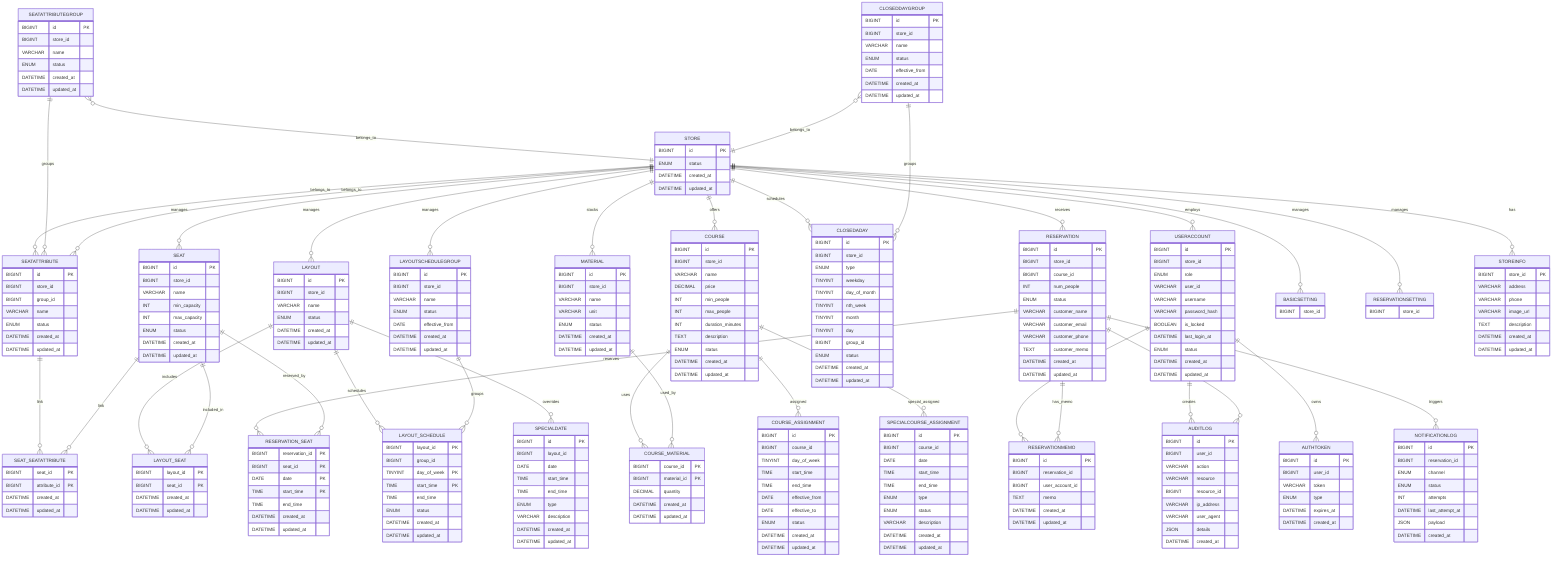 erDiagram
    STORE ||--o{ SEAT : manages
    STORE ||--o{ LAYOUT : manages
    STORE ||--o{ COURSE : offers
    STORE ||--o{ MATERIAL : stocks
    STORE ||--o{ USERACCOUNT : employs
    STORE ||--o{ RESERVATION : receives
    STORE ||--o{ CLOSEDADAY : schedules
    STORE ||--o{ LAYOUTSCHEDULEGROUP : manages
    STORE ||--o{ SEATATTRIBUTE : belongs_to
    STORE ||--o{ BASICSETTING : manages
    STORE ||--o{ RESERVATIONSETTING : manages
    STORE ||--o{ STOREINFO : has

    SEATATTRIBUTEGROUP ||--o{ SEATATTRIBUTE : groups
    SEATATTRIBUTEGROUP }o--|| STORE : belongs_to
    SEATATTRIBUTE ||--o{ SEAT_SEATATTRIBUTE : link
    SEAT ||--o{ SEAT_SEATATTRIBUTE : link

    SEATATTRIBUTE }o--|| STORE : belongs_to

    LAYOUT ||--o{ LAYOUT_SEAT : includes
    SEAT ||--o{ LAYOUT_SEAT : included_in

    LAYOUT ||--o{ LAYOUT_SCHEDULE : schedules
    LAYOUTSCHEDULEGROUP ||--o{ LAYOUT_SCHEDULE : groups

    LAYOUT ||--o{ SPECIALDATE : overrides

    COURSE ||--o{ COURSE_MATERIAL : uses
    MATERIAL ||--o{ COURSE_MATERIAL : used_by

    COURSE ||--o{ COURSE_ASSIGNMENT : assigned
    COURSE ||--o{ SPECIALCOURSE_ASSIGNMENT : special_assigned

    USERACCOUNT ||--o{ RESERVATIONMEMO : writes
    RESERVATION ||--o{ RESERVATIONMEMO : has_memo

    RESERVATION ||--o{ RESERVATION_SEAT : reserves
    SEAT ||--o{ RESERVATION_SEAT : reserved_by

    RESERVATION ||--o{ NOTIFICATIONLOG : triggers
    USERACCOUNT ||--o{ AUDITLOG : creates
    RESERVATION ||--o{ AUDITLOG : audited_by
    USERACCOUNT ||--o{ AUTHTOKEN : owns

    CLOSEDDAYGROUP }o--|| STORE : belongs_to
    CLOSEDDAYGROUP ||--o{ CLOSEDADAY : groups

    %% Entity definitions

    STORE {
      BIGINT id PK
      ENUM status
      DATETIME created_at
      DATETIME updated_at
    }
    CLOSEDADAY {
      BIGINT id PK
      BIGINT store_id
      ENUM type
      TINYINT weekday
      TINYINT day_of_month
      TINYINT nth_week
      TINYINT month
      TINYINT day
      BIGINT group_id
      ENUM status
      DATETIME created_at
      DATETIME updated_at
    }
    SEATATTRIBUTEGROUP {
      BIGINT id PK
      BIGINT store_id
      VARCHAR name
      ENUM status
      DATETIME created_at
      DATETIME updated_at
    }
    SEATATTRIBUTE {
      BIGINT id PK
      BIGINT store_id
      BIGINT group_id
      VARCHAR name
      ENUM status
      DATETIME created_at
      DATETIME updated_at
    }
    SEAT {
      BIGINT id PK
      BIGINT store_id
      VARCHAR name
      INT min_capacity
      INT max_capacity
      ENUM status
      DATETIME created_at
      DATETIME updated_at
    }
    SEAT_SEATATTRIBUTE {
      BIGINT seat_id PK
      BIGINT attribute_id PK
      DATETIME created_at
      DATETIME updated_at
    }
    LAYOUT {
      BIGINT id PK
      BIGINT store_id
      VARCHAR name
      ENUM status
      DATETIME created_at
      DATETIME updated_at
    }
    LAYOUT_SEAT {
      BIGINT layout_id PK
      BIGINT seat_id PK
      DATETIME created_at
      DATETIME updated_at
    }
    LAYOUT_SCHEDULE {
      BIGINT layout_id PK
      BIGINT group_id
      TINYINT day_of_week PK
      TIME start_time PK
      TIME end_time
      ENUM status
      DATETIME created_at
      DATETIME updated_at
    }
    LAYOUTSCHEDULEGROUP {
      BIGINT id PK
      BIGINT store_id
      VARCHAR name
      ENUM status
      DATE effective_from
      DATETIME created_at
      DATETIME updated_at
    }
    CLOSEDDAYGROUP {
      BIGINT id PK
      BIGINT store_id
      VARCHAR name
      ENUM status
      DATE effective_from
      DATETIME created_at
      DATETIME updated_at
    }
    SPECIALDATE {
      BIGINT id PK
      BIGINT layout_id
      DATE date
      TIME start_time
      TIME end_time
      ENUM type
      VARCHAR description
      DATETIME created_at
      DATETIME updated_at
    }
    COURSE {
      BIGINT id PK
      BIGINT store_id
      VARCHAR name
      DECIMAL price
      INT min_people
      INT max_people
      INT duration_minutes
      TEXT description
      ENUM status
      DATETIME created_at
      DATETIME updated_at
    }
    MATERIAL {
      BIGINT id PK
      BIGINT store_id
      VARCHAR name
      VARCHAR unit
      ENUM status
      DATETIME created_at
      DATETIME updated_at
    }
    COURSE_MATERIAL {
      BIGINT course_id PK
      BIGINT material_id PK
      DECIMAL quantity
      DATETIME created_at
      DATETIME updated_at
    }
    COURSE_ASSIGNMENT {
      BIGINT id PK
      BIGINT course_id
      TINYINT day_of_week
      TIME start_time
      TIME end_time
      DATE effective_from
      DATE effective_to
      ENUM status
      DATETIME created_at
      DATETIME updated_at
    }
    SPECIALCOURSE_ASSIGNMENT {
      BIGINT id PK
      BIGINT course_id
      DATE date
      TIME start_time
      TIME end_time
      ENUM type
      ENUM status
      VARCHAR description
      DATETIME created_at
      DATETIME updated_at
    }
    USERACCOUNT {
      BIGINT id PK
      BIGINT store_id
      ENUM role
      VARCHAR user_id
      VARCHAR username
      VARCHAR password_hash
      BOOLEAN is_locked
      DATETIME last_login_at
      ENUM status
      DATETIME created_at
      DATETIME updated_at
    }
    RESERVATION {
      BIGINT id PK
      BIGINT store_id
      BIGINT course_id
      INT num_people
      ENUM status
      VARCHAR customer_name
      VARCHAR customer_email
      VARCHAR customer_phone
      TEXT customer_memo
      DATETIME created_at
      DATETIME updated_at
    }
    RESERVATIONMEMO {
      BIGINT id PK
      BIGINT reservation_id
      BIGINT user_account_id
      TEXT memo
      DATETIME created_at
      DATETIME updated_at
    }
    RESERVATION_SEAT {
      BIGINT reservation_id PK
      BIGINT seat_id PK
      DATE date PK
      TIME start_time PK
      TIME end_time
      DATETIME created_at
      DATETIME updated_at
    }
    NOTIFICATIONLOG {
      BIGINT id PK
      BIGINT reservation_id
      ENUM channel
      ENUM status
      INT attempts
      DATETIME last_attempt_at
      JSON payload
      DATETIME created_at
    }
    AUDITLOG {
      BIGINT id PK
      BIGINT user_id
      VARCHAR action
      VARCHAR resource
      BIGINT resource_id
      VARCHAR ip_address
      VARCHAR user_agent
      JSON details
      DATETIME created_at
    }
    AUTHTOKEN {
      BIGINT id PK
      BIGINT user_id
      VARCHAR token
      ENUM type
      DATETIME expires_at
      DATETIME created_at
    }
    BASICSETTING {
      BIGINT store_id
    }
    RESERVATIONSETTING {
      BIGINT store_id
    }
    STOREINFO {
      BIGINT store_id PK
      VARCHAR address
      VARCHAR phone
      VARCHAR image_url
      TEXT description
      DATETIME created_at
      DATETIME updated_at
    }